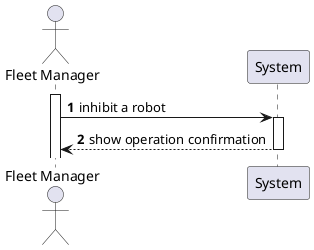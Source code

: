 @startuml

autonumber
actor "Fleet Manager" as FM

activate FM
FM -> System: inhibit a robot
activate System
System --> FM: show operation confirmation
deactivate System


@enduml


@enduml
